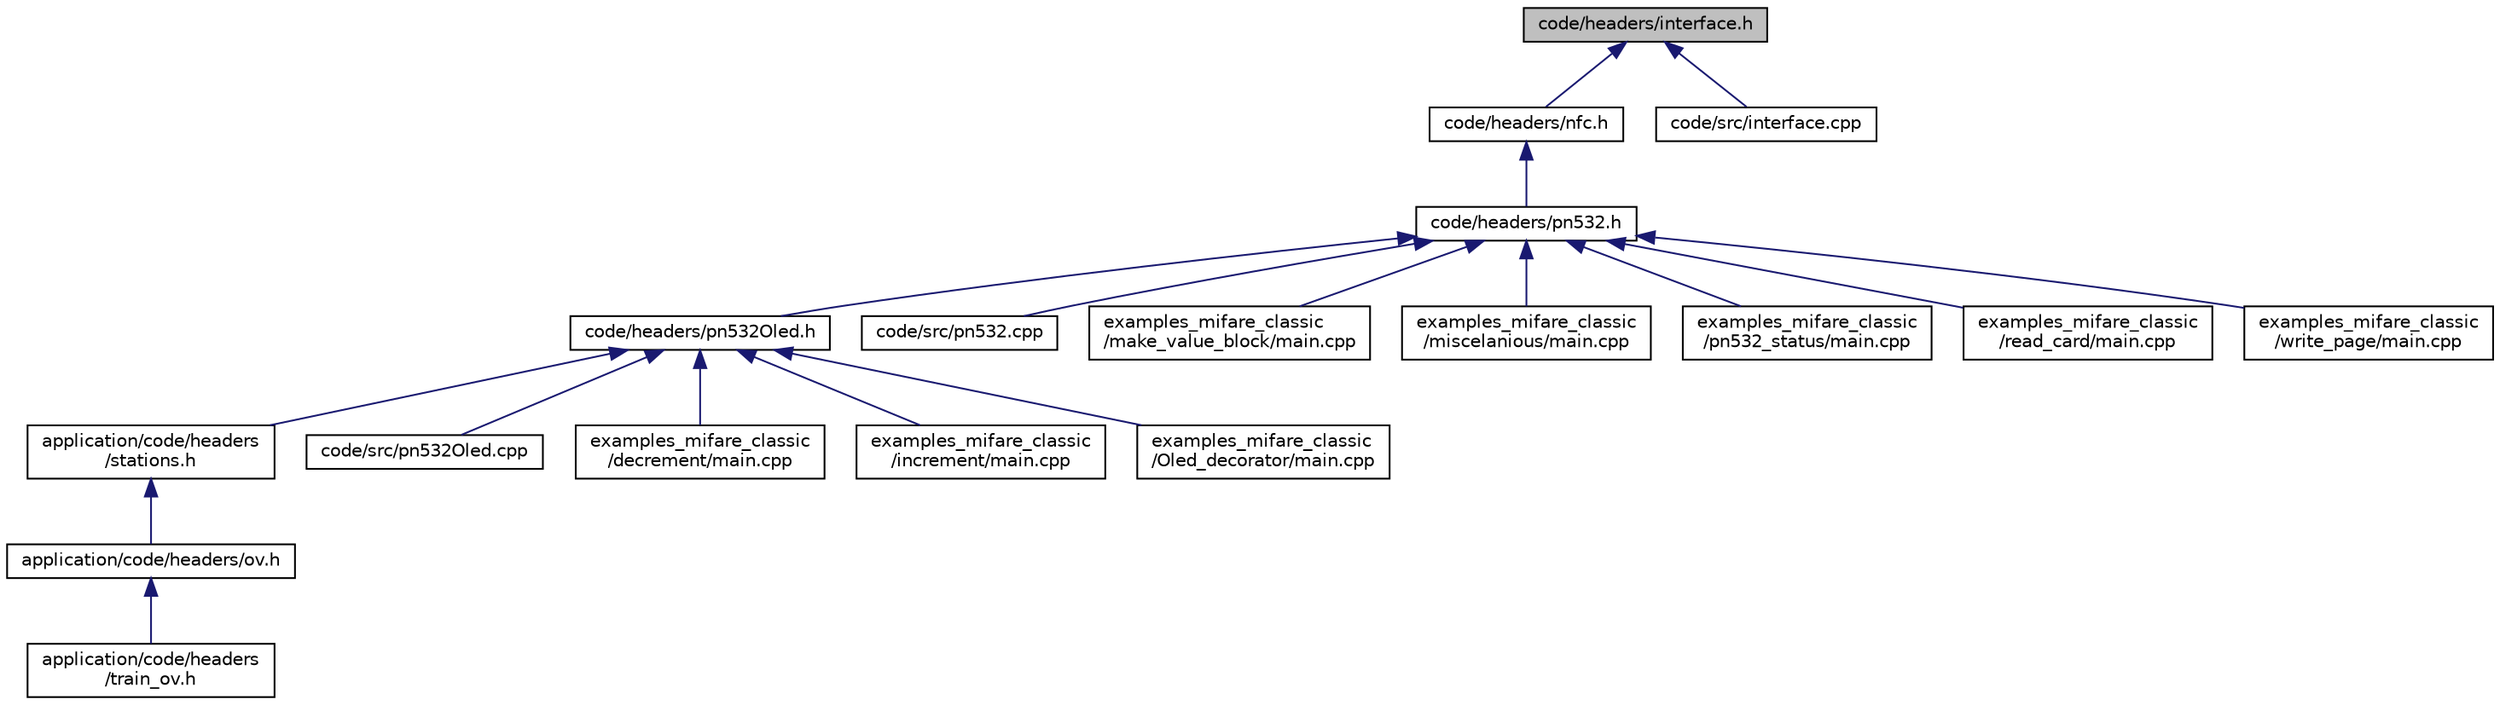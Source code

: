 digraph "code/headers/interface.h"
{
  edge [fontname="Helvetica",fontsize="10",labelfontname="Helvetica",labelfontsize="10"];
  node [fontname="Helvetica",fontsize="10",shape=record];
  Node6 [label="code/headers/interface.h",height=0.2,width=0.4,color="black", fillcolor="grey75", style="filled", fontcolor="black"];
  Node6 -> Node7 [dir="back",color="midnightblue",fontsize="10",style="solid"];
  Node7 [label="code/headers/nfc.h",height=0.2,width=0.4,color="black", fillcolor="white", style="filled",URL="$nfc_8h.html",tooltip="Abstract nfc class that can be implemented for any nfc reader. "];
  Node7 -> Node8 [dir="back",color="midnightblue",fontsize="10",style="solid"];
  Node8 [label="code/headers/pn532.h",height=0.2,width=0.4,color="black", fillcolor="white", style="filled",URL="$pn532_8h.html",tooltip="Implementation of the Abstract NFC interface for the pn532. "];
  Node8 -> Node9 [dir="back",color="midnightblue",fontsize="10",style="solid"];
  Node9 [label="code/headers/pn532Oled.h",height=0.2,width=0.4,color="black", fillcolor="white", style="filled",URL="$pn532Oled_8h.html",tooltip="This file implements a decorator for the NFC class in order to be used with an oled display..."];
  Node9 -> Node10 [dir="back",color="midnightblue",fontsize="10",style="solid"];
  Node10 [label="application/code/headers\l/stations.h",height=0.2,width=0.4,color="black", fillcolor="white", style="filled",URL="$stations_8h.html",tooltip="Struct declarations and staion declerations of ov class. "];
  Node10 -> Node11 [dir="back",color="midnightblue",fontsize="10",style="solid"];
  Node11 [label="application/code/headers/ov.h",height=0.2,width=0.4,color="black", fillcolor="white", style="filled",URL="$ov_8h.html",tooltip="abstract OV tracker class "];
  Node11 -> Node12 [dir="back",color="midnightblue",fontsize="10",style="solid"];
  Node12 [label="application/code/headers\l/train_ov.h",height=0.2,width=0.4,color="black", fillcolor="white", style="filled",URL="$train__ov_8h_source.html"];
  Node9 -> Node13 [dir="back",color="midnightblue",fontsize="10",style="solid"];
  Node13 [label="code/src/pn532Oled.cpp",height=0.2,width=0.4,color="black", fillcolor="white", style="filled",URL="$pn532Oled_8cpp.html",tooltip="This file implements the functions declared in pn532Oled.h. "];
  Node9 -> Node14 [dir="back",color="midnightblue",fontsize="10",style="solid"];
  Node14 [label="examples_mifare_classic\l/decrement/main.cpp",height=0.2,width=0.4,color="black", fillcolor="white", style="filled",URL="$examples__mifare__classic_2decrement_2main_8cpp.html",tooltip="Example use of the nfc library to decrement a value block on a Mifare classic 1k using the pn532..."];
  Node9 -> Node15 [dir="back",color="midnightblue",fontsize="10",style="solid"];
  Node15 [label="examples_mifare_classic\l/increment/main.cpp",height=0.2,width=0.4,color="black", fillcolor="white", style="filled",URL="$examples__mifare__classic_2increment_2main_8cpp.html",tooltip="Example use of the nfc library to increment a value block on a Mifare classic 1k using the pn532..."];
  Node9 -> Node16 [dir="back",color="midnightblue",fontsize="10",style="solid"];
  Node16 [label="examples_mifare_classic\l/Oled_decorator/main.cpp",height=0.2,width=0.4,color="black", fillcolor="white", style="filled",URL="$examples__mifare__classic_2Oled__decorator_2main_8cpp.html",tooltip="Example use of the nfc oled decorator to integrate an oled display with the pn532. "];
  Node8 -> Node17 [dir="back",color="midnightblue",fontsize="10",style="solid"];
  Node17 [label="code/src/pn532.cpp",height=0.2,width=0.4,color="black", fillcolor="white", style="filled",URL="$pn532_8cpp.html",tooltip="This file implements the functions declared in pn532.h. "];
  Node8 -> Node18 [dir="back",color="midnightblue",fontsize="10",style="solid"];
  Node18 [label="examples_mifare_classic\l/make_value_block/main.cpp",height=0.2,width=0.4,color="black", fillcolor="white", style="filled",URL="$examples__mifare__classic_2make__value__block_2main_8cpp.html",tooltip="Example use of the nfc library to create a Mifare value block on a Mifare classic 1k using the pn532..."];
  Node8 -> Node19 [dir="back",color="midnightblue",fontsize="10",style="solid"];
  Node19 [label="examples_mifare_classic\l/miscelanious/main.cpp",height=0.2,width=0.4,color="black", fillcolor="white", style="filled",URL="$examples__mifare__classic_2miscelanious_2main_8cpp.html",tooltip="Example use of the nfc library to execute various miscelanious commands on the PN532. "];
  Node8 -> Node20 [dir="back",color="midnightblue",fontsize="10",style="solid"];
  Node20 [label="examples_mifare_classic\l/pn532_status/main.cpp",height=0.2,width=0.4,color="black", fillcolor="white", style="filled",URL="$examples__mifare__classic_2pn532__status_2main_8cpp.html",tooltip="Example use of the nfc library to get the general status of the PN532. "];
  Node8 -> Node21 [dir="back",color="midnightblue",fontsize="10",style="solid"];
  Node21 [label="examples_mifare_classic\l/read_card/main.cpp",height=0.2,width=0.4,color="black", fillcolor="white", style="filled",URL="$examples__mifare__classic_2read__card_2main_8cpp.html",tooltip="Example use of the nfc library to read a entire Mifare Classic 1k card with the pn532. "];
  Node8 -> Node22 [dir="back",color="midnightblue",fontsize="10",style="solid"];
  Node22 [label="examples_mifare_classic\l/write_page/main.cpp",height=0.2,width=0.4,color="black", fillcolor="white", style="filled",URL="$examples__mifare__classic_2write__page_2main_8cpp.html",tooltip="Example use of the nfc library to write data to a mifare classic card with the pn532. "];
  Node6 -> Node23 [dir="back",color="midnightblue",fontsize="10",style="solid"];
  Node23 [label="code/src/interface.cpp",height=0.2,width=0.4,color="black", fillcolor="white", style="filled",URL="$interface_8cpp.html",tooltip="This file implements the functions declared in interface.h. "];
}
